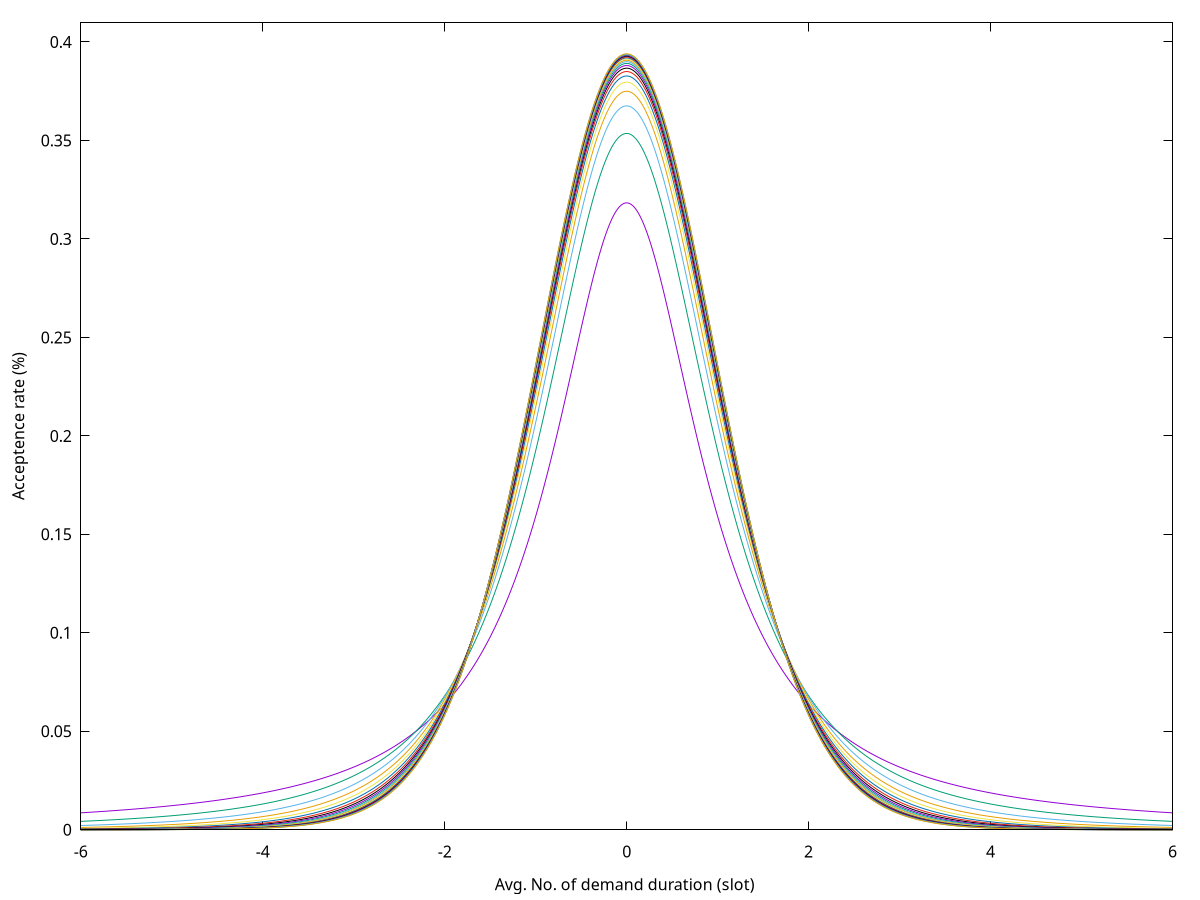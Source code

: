 set terminal pdf color
set output 'plot-gnuplottex-fig1.pdf'
    unset key
    set samples 10000
    set format '%g'
    set xlabel "Avg. No. of demand duration (slot) "
    set ylabel "Acceptence rate (%)"
    set xrange [-6:6]
    set yrange [0:0.41]
    f(n,x) = gamma(.5*(n+1))/(sqrt(n*pi)*gamma(.5*n))*((1+x**2/n)**(-.5*(n+1)))
    plot for[i=1:20] f(i,x)
